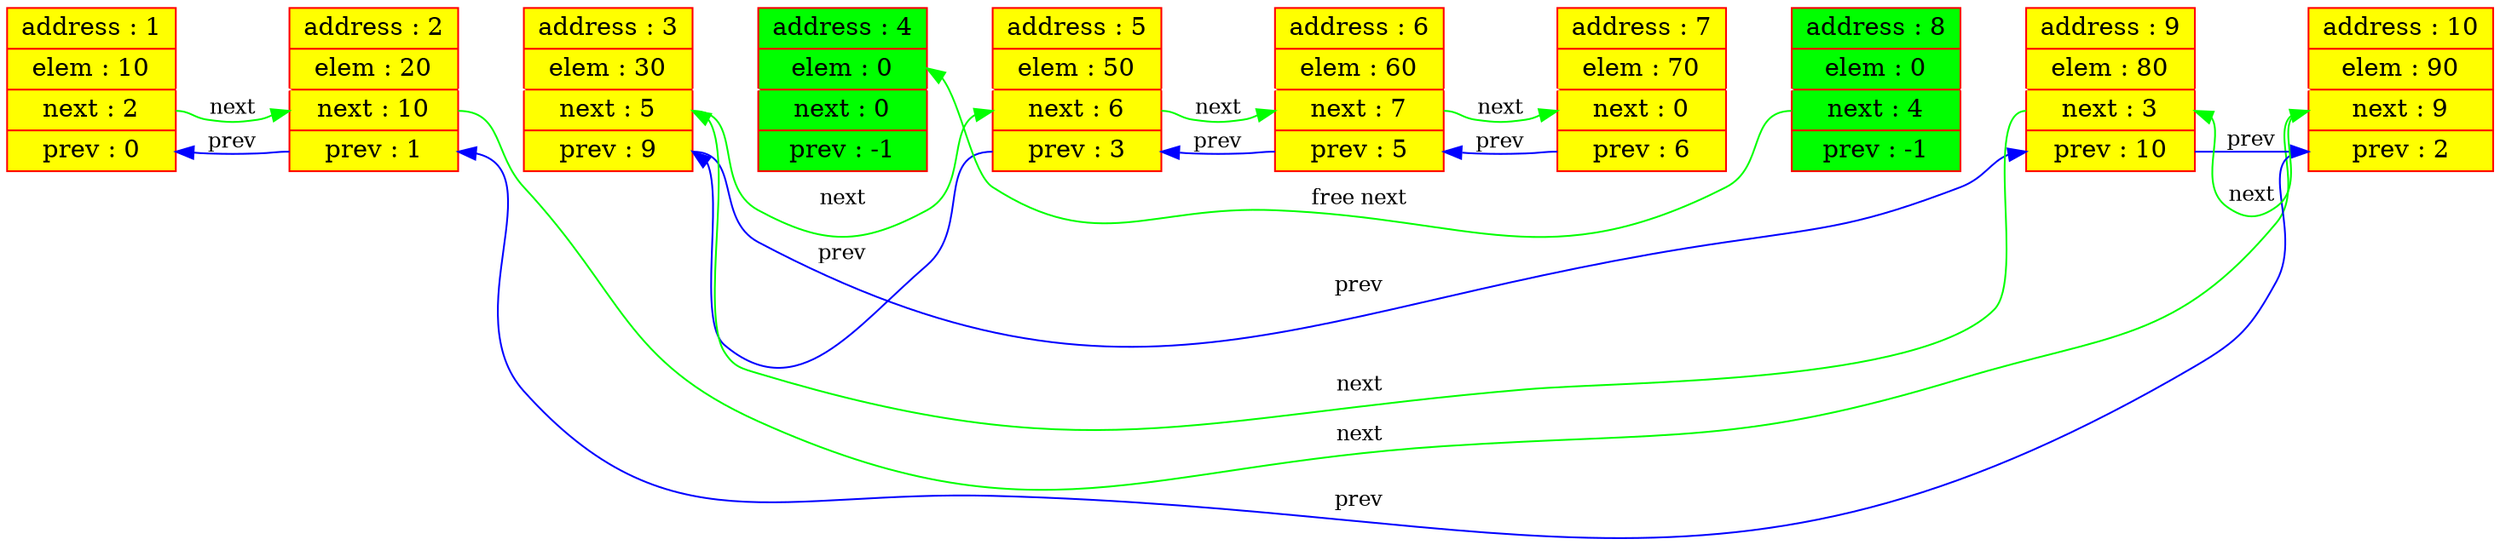 digraph List{

	rankdir=LR;

	node[color="red",fontsize=14];

	1[shape=record, style="filled", fillcolor=yellow, label="<1> address : 1 | <10> elem : 10 | <2> next : 2 | <0> prev : 0"];
	2[shape=record, style="filled", fillcolor=yellow, label="<2> address : 2 | <20> elem : 20 | <10> next : 10 | <1> prev : 1"];
	3[shape=record, style="filled", fillcolor=yellow, label="<3> address : 3 | <30> elem : 30 | <5> next : 5 | <9> prev : 9"];
	4[shape=record, style="filled", fillcolor=green, label="<4> address : 4 | <0> elem : 0 | <0> next : 0 | <-1> prev : -1"];
	5[shape=record, style="filled", fillcolor=yellow, label="<5> address : 5 | <50> elem : 50 | <6> next : 6 | <3> prev : 3"];
	6[shape=record, style="filled", fillcolor=yellow, label="<6> address : 6 | <60> elem : 60 | <7> next : 7 | <5> prev : 5"];
	7[shape=record, style="filled", fillcolor=yellow, label="<7> address : 7 | <70> elem : 70 | <0> next : 0 | <6> prev : 6"];
	8[shape=record, style="filled", fillcolor=green, label="<8> address : 8 | <0> elem : 0 | <4> next : 4 | <-1> prev : -1"];
	9[shape=record, style="filled", fillcolor=yellow, label="<9> address : 9 | <80> elem : 80 | <3> next : 3 | <10> prev : 10"];
	10[shape=record, style="filled", fillcolor=yellow, label="<10> address : 10 | <90> elem : 90 | <9> next : 9 | <2> prev : 2"];

	{
		edge[color=white]
		1 -> 2
		2 -> 3
		3 -> 4
		4 -> 5
		5 -> 6
		6 -> 7
		7 -> 8
		8 -> 9
		9 -> 10
	}

	1 : 2 -> 2 : 10[color="green", label="next", fontsize=12, constraint=false]
	2 : 10 -> 10 : 9[color="green", label="next", fontsize=12, constraint=false]
	3 : 5 -> 5 : 6[color="green", label="next", fontsize=12, constraint=false]
	5 : 6 -> 6 : 7[color="green", label="next", fontsize=12, constraint=false]
	6 : 7 -> 7 : 0[color="green", label="next", fontsize=12, constraint=false]
	8 : 4 -> 4 : 0[color="green", label="free next", fontsize=12, constraint=false]
	9 : 3 -> 3 : 5[color="green", label="next", fontsize=12, constraint=false]
	10 : 9 -> 9 : 3[color="green", label="next", fontsize=12, constraint=false]

	2 : 1 -> 1 : 0[color="blue", label="prev", fontsize=12, constraint=false]
	3 : 9 -> 9 : 10[color="blue", label="prev", fontsize=12, constraint=false]
	5 : 3 -> 3 : 9[color="blue", label="prev", fontsize=12, constraint=false]
	6 : 5 -> 5 : 3[color="blue", label="prev", fontsize=12, constraint=false]
	7 : 6 -> 6 : 5[color="blue", label="prev", fontsize=12, constraint=false]
	9 : 10 -> 10 : 2[color="blue", label="prev", fontsize=12, constraint=false]
	10 : 2 -> 2 : 1[color="blue", label="prev", fontsize=12, constraint=false]

}

